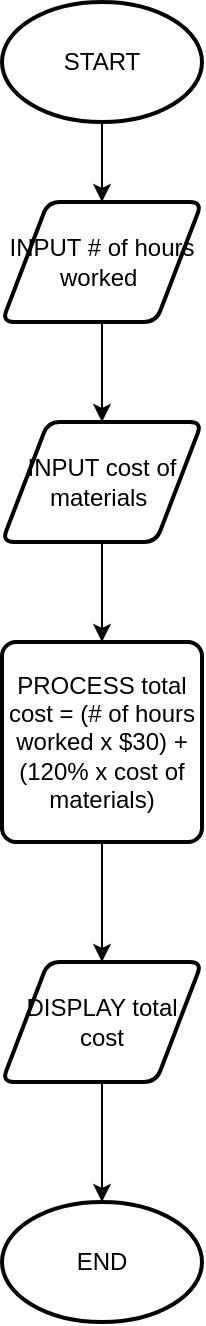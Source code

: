 <mxfile version="26.1.1">
  <diagram name="Page-1" id="Mrfb7tQ3vESpP99IDiUB">
    <mxGraphModel dx="368" dy="709" grid="1" gridSize="10" guides="1" tooltips="1" connect="1" arrows="1" fold="1" page="1" pageScale="1" pageWidth="850" pageHeight="1100" math="0" shadow="0">
      <root>
        <mxCell id="0" />
        <mxCell id="1" parent="0" />
        <mxCell id="UzpVF2QsXIlu61NggvrV-8" value="" style="edgeStyle=orthogonalEdgeStyle;rounded=0;orthogonalLoop=1;jettySize=auto;html=1;" edge="1" parent="1" source="UzpVF2QsXIlu61NggvrV-2" target="UzpVF2QsXIlu61NggvrV-3">
          <mxGeometry relative="1" as="geometry" />
        </mxCell>
        <mxCell id="UzpVF2QsXIlu61NggvrV-2" value="START" style="strokeWidth=2;html=1;shape=mxgraph.flowchart.start_1;whiteSpace=wrap;" vertex="1" parent="1">
          <mxGeometry x="50" y="20" width="100" height="60" as="geometry" />
        </mxCell>
        <mxCell id="UzpVF2QsXIlu61NggvrV-9" value="" style="edgeStyle=orthogonalEdgeStyle;rounded=0;orthogonalLoop=1;jettySize=auto;html=1;" edge="1" parent="1" source="UzpVF2QsXIlu61NggvrV-3" target="UzpVF2QsXIlu61NggvrV-4">
          <mxGeometry relative="1" as="geometry" />
        </mxCell>
        <mxCell id="UzpVF2QsXIlu61NggvrV-3" value="INPUT # of hours worked&amp;nbsp;" style="shape=parallelogram;html=1;strokeWidth=2;perimeter=parallelogramPerimeter;whiteSpace=wrap;rounded=1;arcSize=12;size=0.23;" vertex="1" parent="1">
          <mxGeometry x="50" y="120" width="100" height="60" as="geometry" />
        </mxCell>
        <mxCell id="UzpVF2QsXIlu61NggvrV-10" value="" style="edgeStyle=orthogonalEdgeStyle;rounded=0;orthogonalLoop=1;jettySize=auto;html=1;" edge="1" parent="1" source="UzpVF2QsXIlu61NggvrV-4" target="UzpVF2QsXIlu61NggvrV-5">
          <mxGeometry relative="1" as="geometry" />
        </mxCell>
        <mxCell id="UzpVF2QsXIlu61NggvrV-4" value="INPUT cost of materials&amp;nbsp;" style="shape=parallelogram;html=1;strokeWidth=2;perimeter=parallelogramPerimeter;whiteSpace=wrap;rounded=1;arcSize=12;size=0.23;" vertex="1" parent="1">
          <mxGeometry x="50" y="230" width="100" height="60" as="geometry" />
        </mxCell>
        <mxCell id="UzpVF2QsXIlu61NggvrV-11" value="" style="edgeStyle=orthogonalEdgeStyle;rounded=0;orthogonalLoop=1;jettySize=auto;html=1;" edge="1" parent="1" source="UzpVF2QsXIlu61NggvrV-5" target="UzpVF2QsXIlu61NggvrV-6">
          <mxGeometry relative="1" as="geometry" />
        </mxCell>
        <mxCell id="UzpVF2QsXIlu61NggvrV-5" value="PROCESS total cost = (# of hours worked x $30) + (120% x cost of materials)" style="rounded=1;whiteSpace=wrap;html=1;absoluteArcSize=1;arcSize=14;strokeWidth=2;" vertex="1" parent="1">
          <mxGeometry x="50" y="340" width="100" height="100" as="geometry" />
        </mxCell>
        <mxCell id="UzpVF2QsXIlu61NggvrV-12" value="" style="edgeStyle=orthogonalEdgeStyle;rounded=0;orthogonalLoop=1;jettySize=auto;html=1;" edge="1" parent="1" source="UzpVF2QsXIlu61NggvrV-6" target="UzpVF2QsXIlu61NggvrV-7">
          <mxGeometry relative="1" as="geometry" />
        </mxCell>
        <mxCell id="UzpVF2QsXIlu61NggvrV-6" value="DISPLAY total cost" style="shape=parallelogram;html=1;strokeWidth=2;perimeter=parallelogramPerimeter;whiteSpace=wrap;rounded=1;arcSize=12;size=0.23;" vertex="1" parent="1">
          <mxGeometry x="50" y="500" width="100" height="60" as="geometry" />
        </mxCell>
        <mxCell id="UzpVF2QsXIlu61NggvrV-7" value="END" style="strokeWidth=2;html=1;shape=mxgraph.flowchart.start_1;whiteSpace=wrap;" vertex="1" parent="1">
          <mxGeometry x="50" y="620" width="100" height="60" as="geometry" />
        </mxCell>
      </root>
    </mxGraphModel>
  </diagram>
</mxfile>
